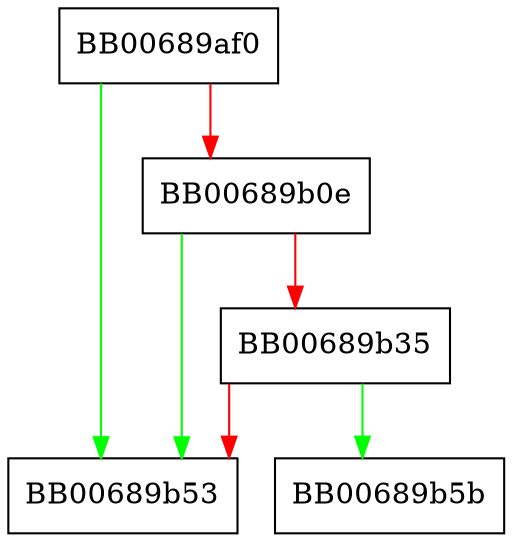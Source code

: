 digraph X509_REQ_new_ex {
  node [shape="box"];
  graph [splines=ortho];
  BB00689af0 -> BB00689b53 [color="green"];
  BB00689af0 -> BB00689b0e [color="red"];
  BB00689b0e -> BB00689b53 [color="green"];
  BB00689b0e -> BB00689b35 [color="red"];
  BB00689b35 -> BB00689b5b [color="green"];
  BB00689b35 -> BB00689b53 [color="red"];
}